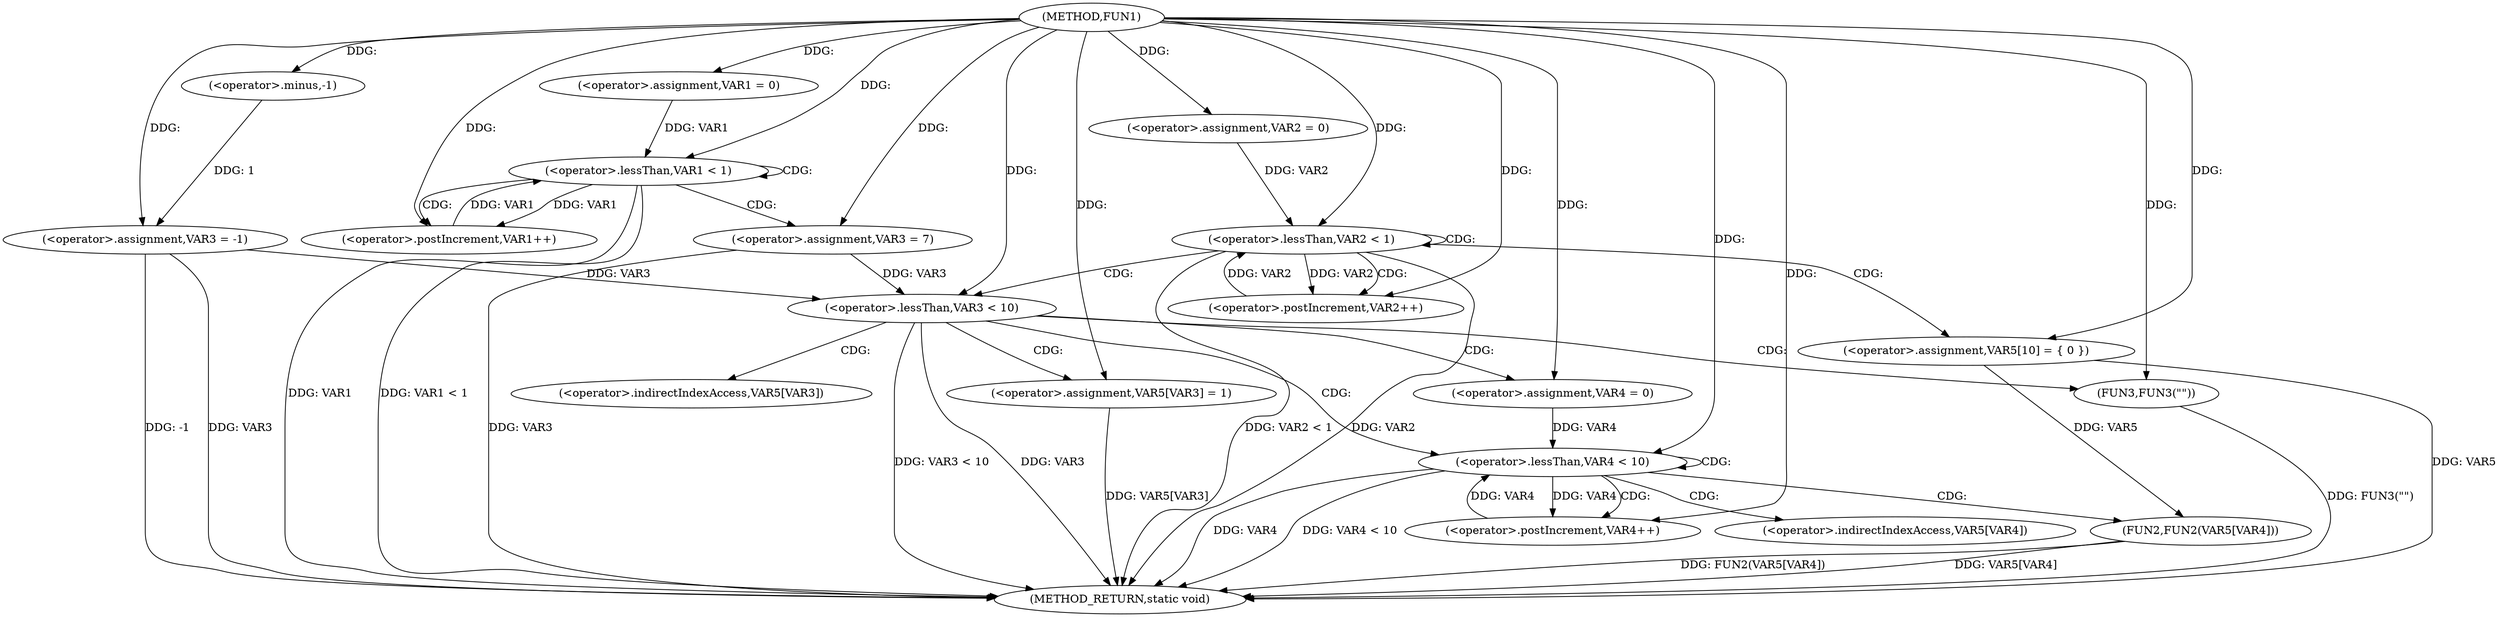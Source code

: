 digraph FUN1 {  
"1000100" [label = "(METHOD,FUN1)" ]
"1000165" [label = "(METHOD_RETURN,static void)" ]
"1000105" [label = "(<operator>.assignment,VAR3 = -1)" ]
"1000107" [label = "(<operator>.minus,-1)" ]
"1000110" [label = "(<operator>.assignment,VAR1 = 0)" ]
"1000113" [label = "(<operator>.lessThan,VAR1 < 1)" ]
"1000116" [label = "(<operator>.postIncrement,VAR1++)" ]
"1000119" [label = "(<operator>.assignment,VAR3 = 7)" ]
"1000123" [label = "(<operator>.assignment,VAR2 = 0)" ]
"1000126" [label = "(<operator>.lessThan,VAR2 < 1)" ]
"1000129" [label = "(<operator>.postIncrement,VAR2++)" ]
"1000135" [label = "(<operator>.assignment,VAR5[10] = { 0 })" ]
"1000138" [label = "(<operator>.lessThan,VAR3 < 10)" ]
"1000142" [label = "(<operator>.assignment,VAR5[VAR3] = 1)" ]
"1000148" [label = "(<operator>.assignment,VAR4 = 0)" ]
"1000151" [label = "(<operator>.lessThan,VAR4 < 10)" ]
"1000154" [label = "(<operator>.postIncrement,VAR4++)" ]
"1000157" [label = "(FUN2,FUN2(VAR5[VAR4]))" ]
"1000163" [label = "(FUN3,FUN3(\"\"))" ]
"1000143" [label = "(<operator>.indirectIndexAccess,VAR5[VAR3])" ]
"1000158" [label = "(<operator>.indirectIndexAccess,VAR5[VAR4])" ]
  "1000126" -> "1000165"  [ label = "DDG: VAR2 < 1"] 
  "1000157" -> "1000165"  [ label = "DDG: FUN2(VAR5[VAR4])"] 
  "1000113" -> "1000165"  [ label = "DDG: VAR1"] 
  "1000151" -> "1000165"  [ label = "DDG: VAR4"] 
  "1000126" -> "1000165"  [ label = "DDG: VAR2"] 
  "1000138" -> "1000165"  [ label = "DDG: VAR3 < 10"] 
  "1000163" -> "1000165"  [ label = "DDG: FUN3(\"\")"] 
  "1000105" -> "1000165"  [ label = "DDG: VAR3"] 
  "1000105" -> "1000165"  [ label = "DDG: -1"] 
  "1000151" -> "1000165"  [ label = "DDG: VAR4 < 10"] 
  "1000138" -> "1000165"  [ label = "DDG: VAR3"] 
  "1000157" -> "1000165"  [ label = "DDG: VAR5[VAR4]"] 
  "1000113" -> "1000165"  [ label = "DDG: VAR1 < 1"] 
  "1000119" -> "1000165"  [ label = "DDG: VAR3"] 
  "1000142" -> "1000165"  [ label = "DDG: VAR5[VAR3]"] 
  "1000135" -> "1000165"  [ label = "DDG: VAR5"] 
  "1000107" -> "1000105"  [ label = "DDG: 1"] 
  "1000100" -> "1000105"  [ label = "DDG: "] 
  "1000100" -> "1000107"  [ label = "DDG: "] 
  "1000100" -> "1000110"  [ label = "DDG: "] 
  "1000116" -> "1000113"  [ label = "DDG: VAR1"] 
  "1000110" -> "1000113"  [ label = "DDG: VAR1"] 
  "1000100" -> "1000113"  [ label = "DDG: "] 
  "1000113" -> "1000116"  [ label = "DDG: VAR1"] 
  "1000100" -> "1000116"  [ label = "DDG: "] 
  "1000100" -> "1000119"  [ label = "DDG: "] 
  "1000100" -> "1000123"  [ label = "DDG: "] 
  "1000129" -> "1000126"  [ label = "DDG: VAR2"] 
  "1000123" -> "1000126"  [ label = "DDG: VAR2"] 
  "1000100" -> "1000126"  [ label = "DDG: "] 
  "1000126" -> "1000129"  [ label = "DDG: VAR2"] 
  "1000100" -> "1000129"  [ label = "DDG: "] 
  "1000100" -> "1000135"  [ label = "DDG: "] 
  "1000119" -> "1000138"  [ label = "DDG: VAR3"] 
  "1000105" -> "1000138"  [ label = "DDG: VAR3"] 
  "1000100" -> "1000138"  [ label = "DDG: "] 
  "1000100" -> "1000142"  [ label = "DDG: "] 
  "1000100" -> "1000148"  [ label = "DDG: "] 
  "1000154" -> "1000151"  [ label = "DDG: VAR4"] 
  "1000148" -> "1000151"  [ label = "DDG: VAR4"] 
  "1000100" -> "1000151"  [ label = "DDG: "] 
  "1000151" -> "1000154"  [ label = "DDG: VAR4"] 
  "1000100" -> "1000154"  [ label = "DDG: "] 
  "1000135" -> "1000157"  [ label = "DDG: VAR5"] 
  "1000100" -> "1000163"  [ label = "DDG: "] 
  "1000113" -> "1000116"  [ label = "CDG: "] 
  "1000113" -> "1000113"  [ label = "CDG: "] 
  "1000113" -> "1000119"  [ label = "CDG: "] 
  "1000126" -> "1000126"  [ label = "CDG: "] 
  "1000126" -> "1000129"  [ label = "CDG: "] 
  "1000126" -> "1000135"  [ label = "CDG: "] 
  "1000126" -> "1000138"  [ label = "CDG: "] 
  "1000138" -> "1000163"  [ label = "CDG: "] 
  "1000138" -> "1000143"  [ label = "CDG: "] 
  "1000138" -> "1000142"  [ label = "CDG: "] 
  "1000138" -> "1000151"  [ label = "CDG: "] 
  "1000138" -> "1000148"  [ label = "CDG: "] 
  "1000151" -> "1000158"  [ label = "CDG: "] 
  "1000151" -> "1000154"  [ label = "CDG: "] 
  "1000151" -> "1000151"  [ label = "CDG: "] 
  "1000151" -> "1000157"  [ label = "CDG: "] 
}
